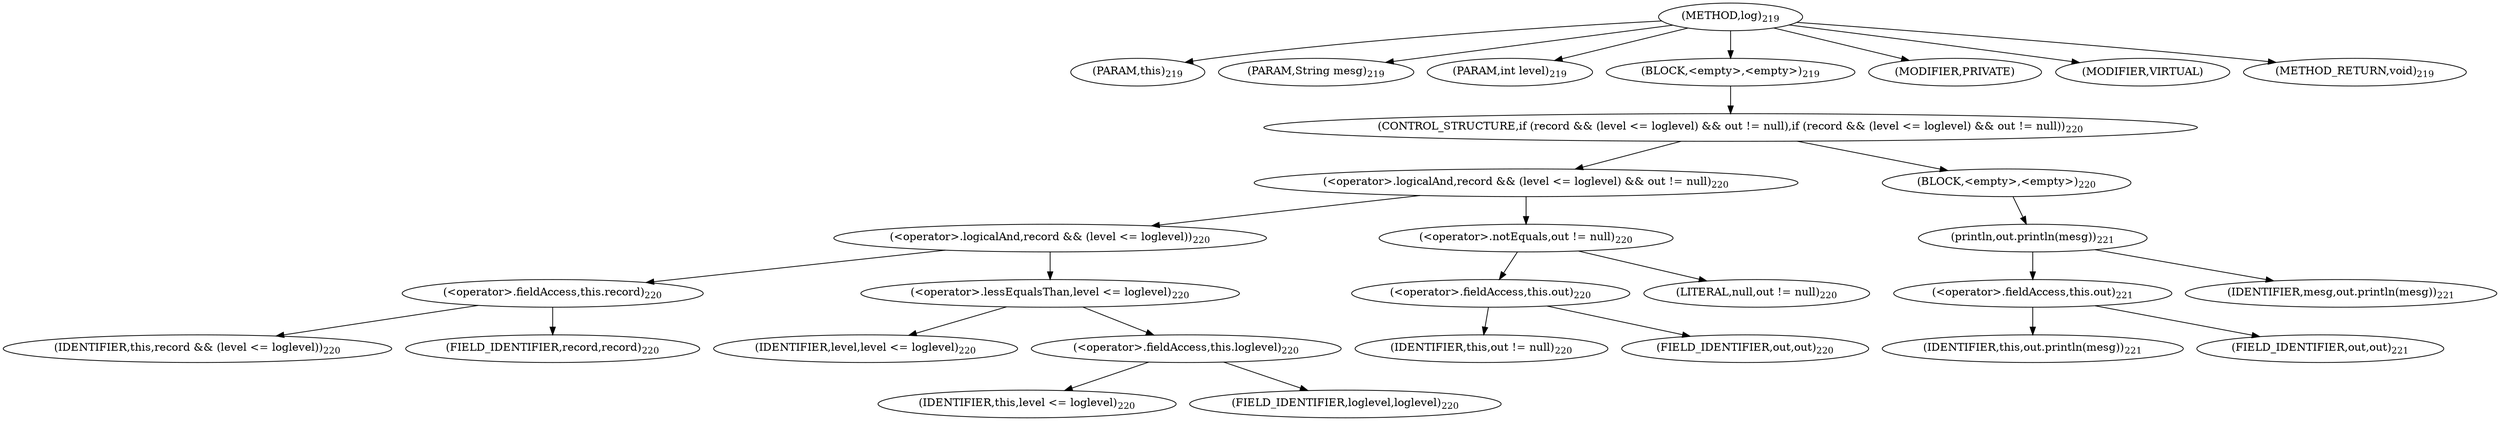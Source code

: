 digraph "log" {  
"442" [label = <(METHOD,log)<SUB>219</SUB>> ]
"443" [label = <(PARAM,this)<SUB>219</SUB>> ]
"444" [label = <(PARAM,String mesg)<SUB>219</SUB>> ]
"445" [label = <(PARAM,int level)<SUB>219</SUB>> ]
"446" [label = <(BLOCK,&lt;empty&gt;,&lt;empty&gt;)<SUB>219</SUB>> ]
"447" [label = <(CONTROL_STRUCTURE,if (record &amp;&amp; (level &lt;= loglevel) &amp;&amp; out != null),if (record &amp;&amp; (level &lt;= loglevel) &amp;&amp; out != null))<SUB>220</SUB>> ]
"448" [label = <(&lt;operator&gt;.logicalAnd,record &amp;&amp; (level &lt;= loglevel) &amp;&amp; out != null)<SUB>220</SUB>> ]
"449" [label = <(&lt;operator&gt;.logicalAnd,record &amp;&amp; (level &lt;= loglevel))<SUB>220</SUB>> ]
"450" [label = <(&lt;operator&gt;.fieldAccess,this.record)<SUB>220</SUB>> ]
"451" [label = <(IDENTIFIER,this,record &amp;&amp; (level &lt;= loglevel))<SUB>220</SUB>> ]
"452" [label = <(FIELD_IDENTIFIER,record,record)<SUB>220</SUB>> ]
"453" [label = <(&lt;operator&gt;.lessEqualsThan,level &lt;= loglevel)<SUB>220</SUB>> ]
"454" [label = <(IDENTIFIER,level,level &lt;= loglevel)<SUB>220</SUB>> ]
"455" [label = <(&lt;operator&gt;.fieldAccess,this.loglevel)<SUB>220</SUB>> ]
"456" [label = <(IDENTIFIER,this,level &lt;= loglevel)<SUB>220</SUB>> ]
"457" [label = <(FIELD_IDENTIFIER,loglevel,loglevel)<SUB>220</SUB>> ]
"458" [label = <(&lt;operator&gt;.notEquals,out != null)<SUB>220</SUB>> ]
"459" [label = <(&lt;operator&gt;.fieldAccess,this.out)<SUB>220</SUB>> ]
"460" [label = <(IDENTIFIER,this,out != null)<SUB>220</SUB>> ]
"461" [label = <(FIELD_IDENTIFIER,out,out)<SUB>220</SUB>> ]
"462" [label = <(LITERAL,null,out != null)<SUB>220</SUB>> ]
"463" [label = <(BLOCK,&lt;empty&gt;,&lt;empty&gt;)<SUB>220</SUB>> ]
"464" [label = <(println,out.println(mesg))<SUB>221</SUB>> ]
"465" [label = <(&lt;operator&gt;.fieldAccess,this.out)<SUB>221</SUB>> ]
"466" [label = <(IDENTIFIER,this,out.println(mesg))<SUB>221</SUB>> ]
"467" [label = <(FIELD_IDENTIFIER,out,out)<SUB>221</SUB>> ]
"468" [label = <(IDENTIFIER,mesg,out.println(mesg))<SUB>221</SUB>> ]
"469" [label = <(MODIFIER,PRIVATE)> ]
"470" [label = <(MODIFIER,VIRTUAL)> ]
"471" [label = <(METHOD_RETURN,void)<SUB>219</SUB>> ]
  "442" -> "443" 
  "442" -> "444" 
  "442" -> "445" 
  "442" -> "446" 
  "442" -> "469" 
  "442" -> "470" 
  "442" -> "471" 
  "446" -> "447" 
  "447" -> "448" 
  "447" -> "463" 
  "448" -> "449" 
  "448" -> "458" 
  "449" -> "450" 
  "449" -> "453" 
  "450" -> "451" 
  "450" -> "452" 
  "453" -> "454" 
  "453" -> "455" 
  "455" -> "456" 
  "455" -> "457" 
  "458" -> "459" 
  "458" -> "462" 
  "459" -> "460" 
  "459" -> "461" 
  "463" -> "464" 
  "464" -> "465" 
  "464" -> "468" 
  "465" -> "466" 
  "465" -> "467" 
}

